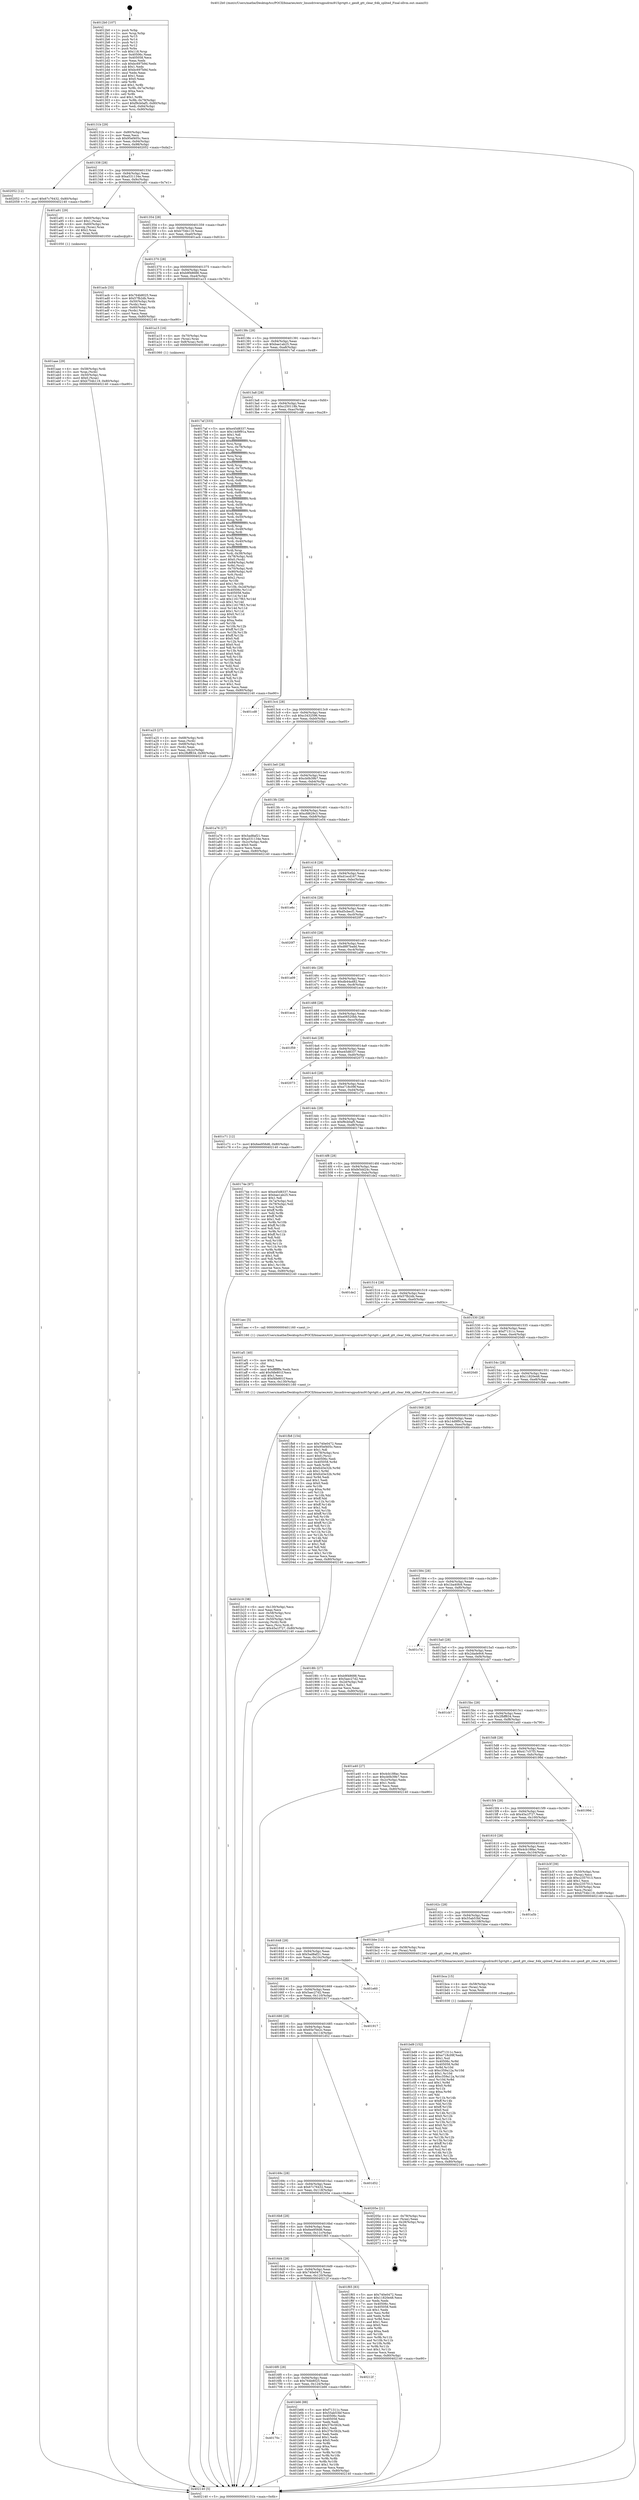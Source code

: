 digraph "0x4012b0" {
  label = "0x4012b0 (/mnt/c/Users/mathe/Desktop/tcc/POCII/binaries/extr_linuxdriversgpudrmi915gvtgtt.c_gen8_gtt_clear_64k_splited_Final-ollvm.out::main(0))"
  labelloc = "t"
  node[shape=record]

  Entry [label="",width=0.3,height=0.3,shape=circle,fillcolor=black,style=filled]
  "0x40131b" [label="{
     0x40131b [29]\l
     | [instrs]\l
     &nbsp;&nbsp;0x40131b \<+3\>: mov -0x80(%rbp),%eax\l
     &nbsp;&nbsp;0x40131e \<+2\>: mov %eax,%ecx\l
     &nbsp;&nbsp;0x401320 \<+6\>: sub $0x95ef405c,%ecx\l
     &nbsp;&nbsp;0x401326 \<+6\>: mov %eax,-0x94(%rbp)\l
     &nbsp;&nbsp;0x40132c \<+6\>: mov %ecx,-0x98(%rbp)\l
     &nbsp;&nbsp;0x401332 \<+6\>: je 0000000000402052 \<main+0xda2\>\l
  }"]
  "0x402052" [label="{
     0x402052 [12]\l
     | [instrs]\l
     &nbsp;&nbsp;0x402052 \<+7\>: movl $0x67c76432,-0x80(%rbp)\l
     &nbsp;&nbsp;0x402059 \<+5\>: jmp 0000000000402140 \<main+0xe90\>\l
  }"]
  "0x401338" [label="{
     0x401338 [28]\l
     | [instrs]\l
     &nbsp;&nbsp;0x401338 \<+5\>: jmp 000000000040133d \<main+0x8d\>\l
     &nbsp;&nbsp;0x40133d \<+6\>: mov -0x94(%rbp),%eax\l
     &nbsp;&nbsp;0x401343 \<+5\>: sub $0xa531134e,%eax\l
     &nbsp;&nbsp;0x401348 \<+6\>: mov %eax,-0x9c(%rbp)\l
     &nbsp;&nbsp;0x40134e \<+6\>: je 0000000000401a91 \<main+0x7e1\>\l
  }"]
  Exit [label="",width=0.3,height=0.3,shape=circle,fillcolor=black,style=filled,peripheries=2]
  "0x401a91" [label="{
     0x401a91 [29]\l
     | [instrs]\l
     &nbsp;&nbsp;0x401a91 \<+4\>: mov -0x60(%rbp),%rax\l
     &nbsp;&nbsp;0x401a95 \<+6\>: movl $0x1,(%rax)\l
     &nbsp;&nbsp;0x401a9b \<+4\>: mov -0x60(%rbp),%rax\l
     &nbsp;&nbsp;0x401a9f \<+3\>: movslq (%rax),%rax\l
     &nbsp;&nbsp;0x401aa2 \<+4\>: shl $0x2,%rax\l
     &nbsp;&nbsp;0x401aa6 \<+3\>: mov %rax,%rdi\l
     &nbsp;&nbsp;0x401aa9 \<+5\>: call 0000000000401050 \<malloc@plt\>\l
     | [calls]\l
     &nbsp;&nbsp;0x401050 \{1\} (unknown)\l
  }"]
  "0x401354" [label="{
     0x401354 [28]\l
     | [instrs]\l
     &nbsp;&nbsp;0x401354 \<+5\>: jmp 0000000000401359 \<main+0xa9\>\l
     &nbsp;&nbsp;0x401359 \<+6\>: mov -0x94(%rbp),%eax\l
     &nbsp;&nbsp;0x40135f \<+5\>: sub $0xb754b119,%eax\l
     &nbsp;&nbsp;0x401364 \<+6\>: mov %eax,-0xa0(%rbp)\l
     &nbsp;&nbsp;0x40136a \<+6\>: je 0000000000401acb \<main+0x81b\>\l
  }"]
  "0x401bd9" [label="{
     0x401bd9 [152]\l
     | [instrs]\l
     &nbsp;&nbsp;0x401bd9 \<+5\>: mov $0xf71311c,%ecx\l
     &nbsp;&nbsp;0x401bde \<+5\>: mov $0xe718c09f,%edx\l
     &nbsp;&nbsp;0x401be3 \<+3\>: mov $0x1,%sil\l
     &nbsp;&nbsp;0x401be6 \<+8\>: mov 0x40506c,%r8d\l
     &nbsp;&nbsp;0x401bee \<+8\>: mov 0x405058,%r9d\l
     &nbsp;&nbsp;0x401bf6 \<+3\>: mov %r8d,%r10d\l
     &nbsp;&nbsp;0x401bf9 \<+7\>: sub $0xc359a12a,%r10d\l
     &nbsp;&nbsp;0x401c00 \<+4\>: sub $0x1,%r10d\l
     &nbsp;&nbsp;0x401c04 \<+7\>: add $0xc359a12a,%r10d\l
     &nbsp;&nbsp;0x401c0b \<+4\>: imul %r10d,%r8d\l
     &nbsp;&nbsp;0x401c0f \<+4\>: and $0x1,%r8d\l
     &nbsp;&nbsp;0x401c13 \<+4\>: cmp $0x0,%r8d\l
     &nbsp;&nbsp;0x401c17 \<+4\>: sete %r11b\l
     &nbsp;&nbsp;0x401c1b \<+4\>: cmp $0xa,%r9d\l
     &nbsp;&nbsp;0x401c1f \<+3\>: setl %bl\l
     &nbsp;&nbsp;0x401c22 \<+3\>: mov %r11b,%r14b\l
     &nbsp;&nbsp;0x401c25 \<+4\>: xor $0xff,%r14b\l
     &nbsp;&nbsp;0x401c29 \<+3\>: mov %bl,%r15b\l
     &nbsp;&nbsp;0x401c2c \<+4\>: xor $0xff,%r15b\l
     &nbsp;&nbsp;0x401c30 \<+4\>: xor $0x0,%sil\l
     &nbsp;&nbsp;0x401c34 \<+3\>: mov %r14b,%r12b\l
     &nbsp;&nbsp;0x401c37 \<+4\>: and $0x0,%r12b\l
     &nbsp;&nbsp;0x401c3b \<+3\>: and %sil,%r11b\l
     &nbsp;&nbsp;0x401c3e \<+3\>: mov %r15b,%r13b\l
     &nbsp;&nbsp;0x401c41 \<+4\>: and $0x0,%r13b\l
     &nbsp;&nbsp;0x401c45 \<+3\>: and %sil,%bl\l
     &nbsp;&nbsp;0x401c48 \<+3\>: or %r11b,%r12b\l
     &nbsp;&nbsp;0x401c4b \<+3\>: or %bl,%r13b\l
     &nbsp;&nbsp;0x401c4e \<+3\>: xor %r13b,%r12b\l
     &nbsp;&nbsp;0x401c51 \<+3\>: or %r15b,%r14b\l
     &nbsp;&nbsp;0x401c54 \<+4\>: xor $0xff,%r14b\l
     &nbsp;&nbsp;0x401c58 \<+4\>: or $0x0,%sil\l
     &nbsp;&nbsp;0x401c5c \<+3\>: and %sil,%r14b\l
     &nbsp;&nbsp;0x401c5f \<+3\>: or %r14b,%r12b\l
     &nbsp;&nbsp;0x401c62 \<+4\>: test $0x1,%r12b\l
     &nbsp;&nbsp;0x401c66 \<+3\>: cmovne %edx,%ecx\l
     &nbsp;&nbsp;0x401c69 \<+3\>: mov %ecx,-0x80(%rbp)\l
     &nbsp;&nbsp;0x401c6c \<+5\>: jmp 0000000000402140 \<main+0xe90\>\l
  }"]
  "0x401acb" [label="{
     0x401acb [33]\l
     | [instrs]\l
     &nbsp;&nbsp;0x401acb \<+5\>: mov $0x764b8025,%eax\l
     &nbsp;&nbsp;0x401ad0 \<+5\>: mov $0x57fb2db,%ecx\l
     &nbsp;&nbsp;0x401ad5 \<+4\>: mov -0x50(%rbp),%rdx\l
     &nbsp;&nbsp;0x401ad9 \<+2\>: mov (%rdx),%esi\l
     &nbsp;&nbsp;0x401adb \<+4\>: mov -0x60(%rbp),%rdx\l
     &nbsp;&nbsp;0x401adf \<+2\>: cmp (%rdx),%esi\l
     &nbsp;&nbsp;0x401ae1 \<+3\>: cmovl %ecx,%eax\l
     &nbsp;&nbsp;0x401ae4 \<+3\>: mov %eax,-0x80(%rbp)\l
     &nbsp;&nbsp;0x401ae7 \<+5\>: jmp 0000000000402140 \<main+0xe90\>\l
  }"]
  "0x401370" [label="{
     0x401370 [28]\l
     | [instrs]\l
     &nbsp;&nbsp;0x401370 \<+5\>: jmp 0000000000401375 \<main+0xc5\>\l
     &nbsp;&nbsp;0x401375 \<+6\>: mov -0x94(%rbp),%eax\l
     &nbsp;&nbsp;0x40137b \<+5\>: sub $0xb9f48688,%eax\l
     &nbsp;&nbsp;0x401380 \<+6\>: mov %eax,-0xa4(%rbp)\l
     &nbsp;&nbsp;0x401386 \<+6\>: je 0000000000401a15 \<main+0x765\>\l
  }"]
  "0x401bca" [label="{
     0x401bca [15]\l
     | [instrs]\l
     &nbsp;&nbsp;0x401bca \<+4\>: mov -0x58(%rbp),%rax\l
     &nbsp;&nbsp;0x401bce \<+3\>: mov (%rax),%rax\l
     &nbsp;&nbsp;0x401bd1 \<+3\>: mov %rax,%rdi\l
     &nbsp;&nbsp;0x401bd4 \<+5\>: call 0000000000401030 \<free@plt\>\l
     | [calls]\l
     &nbsp;&nbsp;0x401030 \{1\} (unknown)\l
  }"]
  "0x401a15" [label="{
     0x401a15 [16]\l
     | [instrs]\l
     &nbsp;&nbsp;0x401a15 \<+4\>: mov -0x70(%rbp),%rax\l
     &nbsp;&nbsp;0x401a19 \<+3\>: mov (%rax),%rax\l
     &nbsp;&nbsp;0x401a1c \<+4\>: mov 0x8(%rax),%rdi\l
     &nbsp;&nbsp;0x401a20 \<+5\>: call 0000000000401060 \<atoi@plt\>\l
     | [calls]\l
     &nbsp;&nbsp;0x401060 \{1\} (unknown)\l
  }"]
  "0x40138c" [label="{
     0x40138c [28]\l
     | [instrs]\l
     &nbsp;&nbsp;0x40138c \<+5\>: jmp 0000000000401391 \<main+0xe1\>\l
     &nbsp;&nbsp;0x401391 \<+6\>: mov -0x94(%rbp),%eax\l
     &nbsp;&nbsp;0x401397 \<+5\>: sub $0xbae1ab25,%eax\l
     &nbsp;&nbsp;0x40139c \<+6\>: mov %eax,-0xa8(%rbp)\l
     &nbsp;&nbsp;0x4013a2 \<+6\>: je 00000000004017af \<main+0x4ff\>\l
  }"]
  "0x40170c" [label="{
     0x40170c\l
  }", style=dashed]
  "0x4017af" [label="{
     0x4017af [333]\l
     | [instrs]\l
     &nbsp;&nbsp;0x4017af \<+5\>: mov $0xe45d8337,%eax\l
     &nbsp;&nbsp;0x4017b4 \<+5\>: mov $0x14d9f91a,%ecx\l
     &nbsp;&nbsp;0x4017b9 \<+2\>: mov $0x1,%dl\l
     &nbsp;&nbsp;0x4017bb \<+3\>: mov %rsp,%rsi\l
     &nbsp;&nbsp;0x4017be \<+4\>: add $0xfffffffffffffff0,%rsi\l
     &nbsp;&nbsp;0x4017c2 \<+3\>: mov %rsi,%rsp\l
     &nbsp;&nbsp;0x4017c5 \<+4\>: mov %rsi,-0x78(%rbp)\l
     &nbsp;&nbsp;0x4017c9 \<+3\>: mov %rsp,%rsi\l
     &nbsp;&nbsp;0x4017cc \<+4\>: add $0xfffffffffffffff0,%rsi\l
     &nbsp;&nbsp;0x4017d0 \<+3\>: mov %rsi,%rsp\l
     &nbsp;&nbsp;0x4017d3 \<+3\>: mov %rsp,%rdi\l
     &nbsp;&nbsp;0x4017d6 \<+4\>: add $0xfffffffffffffff0,%rdi\l
     &nbsp;&nbsp;0x4017da \<+3\>: mov %rdi,%rsp\l
     &nbsp;&nbsp;0x4017dd \<+4\>: mov %rdi,-0x70(%rbp)\l
     &nbsp;&nbsp;0x4017e1 \<+3\>: mov %rsp,%rdi\l
     &nbsp;&nbsp;0x4017e4 \<+4\>: add $0xfffffffffffffff0,%rdi\l
     &nbsp;&nbsp;0x4017e8 \<+3\>: mov %rdi,%rsp\l
     &nbsp;&nbsp;0x4017eb \<+4\>: mov %rdi,-0x68(%rbp)\l
     &nbsp;&nbsp;0x4017ef \<+3\>: mov %rsp,%rdi\l
     &nbsp;&nbsp;0x4017f2 \<+4\>: add $0xfffffffffffffff0,%rdi\l
     &nbsp;&nbsp;0x4017f6 \<+3\>: mov %rdi,%rsp\l
     &nbsp;&nbsp;0x4017f9 \<+4\>: mov %rdi,-0x60(%rbp)\l
     &nbsp;&nbsp;0x4017fd \<+3\>: mov %rsp,%rdi\l
     &nbsp;&nbsp;0x401800 \<+4\>: add $0xfffffffffffffff0,%rdi\l
     &nbsp;&nbsp;0x401804 \<+3\>: mov %rdi,%rsp\l
     &nbsp;&nbsp;0x401807 \<+4\>: mov %rdi,-0x58(%rbp)\l
     &nbsp;&nbsp;0x40180b \<+3\>: mov %rsp,%rdi\l
     &nbsp;&nbsp;0x40180e \<+4\>: add $0xfffffffffffffff0,%rdi\l
     &nbsp;&nbsp;0x401812 \<+3\>: mov %rdi,%rsp\l
     &nbsp;&nbsp;0x401815 \<+4\>: mov %rdi,-0x50(%rbp)\l
     &nbsp;&nbsp;0x401819 \<+3\>: mov %rsp,%rdi\l
     &nbsp;&nbsp;0x40181c \<+4\>: add $0xfffffffffffffff0,%rdi\l
     &nbsp;&nbsp;0x401820 \<+3\>: mov %rdi,%rsp\l
     &nbsp;&nbsp;0x401823 \<+4\>: mov %rdi,-0x48(%rbp)\l
     &nbsp;&nbsp;0x401827 \<+3\>: mov %rsp,%rdi\l
     &nbsp;&nbsp;0x40182a \<+4\>: add $0xfffffffffffffff0,%rdi\l
     &nbsp;&nbsp;0x40182e \<+3\>: mov %rdi,%rsp\l
     &nbsp;&nbsp;0x401831 \<+4\>: mov %rdi,-0x40(%rbp)\l
     &nbsp;&nbsp;0x401835 \<+3\>: mov %rsp,%rdi\l
     &nbsp;&nbsp;0x401838 \<+4\>: add $0xfffffffffffffff0,%rdi\l
     &nbsp;&nbsp;0x40183c \<+3\>: mov %rdi,%rsp\l
     &nbsp;&nbsp;0x40183f \<+4\>: mov %rdi,-0x38(%rbp)\l
     &nbsp;&nbsp;0x401843 \<+4\>: mov -0x78(%rbp),%rdi\l
     &nbsp;&nbsp;0x401847 \<+6\>: movl $0x0,(%rdi)\l
     &nbsp;&nbsp;0x40184d \<+7\>: mov -0x84(%rbp),%r8d\l
     &nbsp;&nbsp;0x401854 \<+3\>: mov %r8d,(%rsi)\l
     &nbsp;&nbsp;0x401857 \<+4\>: mov -0x70(%rbp),%rdi\l
     &nbsp;&nbsp;0x40185b \<+7\>: mov -0x90(%rbp),%r9\l
     &nbsp;&nbsp;0x401862 \<+3\>: mov %r9,(%rdi)\l
     &nbsp;&nbsp;0x401865 \<+3\>: cmpl $0x2,(%rsi)\l
     &nbsp;&nbsp;0x401868 \<+4\>: setne %r10b\l
     &nbsp;&nbsp;0x40186c \<+4\>: and $0x1,%r10b\l
     &nbsp;&nbsp;0x401870 \<+4\>: mov %r10b,-0x2d(%rbp)\l
     &nbsp;&nbsp;0x401874 \<+8\>: mov 0x40506c,%r11d\l
     &nbsp;&nbsp;0x40187c \<+7\>: mov 0x405058,%ebx\l
     &nbsp;&nbsp;0x401883 \<+3\>: mov %r11d,%r14d\l
     &nbsp;&nbsp;0x401886 \<+7\>: add $0x11617f63,%r14d\l
     &nbsp;&nbsp;0x40188d \<+4\>: sub $0x1,%r14d\l
     &nbsp;&nbsp;0x401891 \<+7\>: sub $0x11617f63,%r14d\l
     &nbsp;&nbsp;0x401898 \<+4\>: imul %r14d,%r11d\l
     &nbsp;&nbsp;0x40189c \<+4\>: and $0x1,%r11d\l
     &nbsp;&nbsp;0x4018a0 \<+4\>: cmp $0x0,%r11d\l
     &nbsp;&nbsp;0x4018a4 \<+4\>: sete %r10b\l
     &nbsp;&nbsp;0x4018a8 \<+3\>: cmp $0xa,%ebx\l
     &nbsp;&nbsp;0x4018ab \<+4\>: setl %r15b\l
     &nbsp;&nbsp;0x4018af \<+3\>: mov %r10b,%r12b\l
     &nbsp;&nbsp;0x4018b2 \<+4\>: xor $0xff,%r12b\l
     &nbsp;&nbsp;0x4018b6 \<+3\>: mov %r15b,%r13b\l
     &nbsp;&nbsp;0x4018b9 \<+4\>: xor $0xff,%r13b\l
     &nbsp;&nbsp;0x4018bd \<+3\>: xor $0x0,%dl\l
     &nbsp;&nbsp;0x4018c0 \<+3\>: mov %r12b,%sil\l
     &nbsp;&nbsp;0x4018c3 \<+4\>: and $0x0,%sil\l
     &nbsp;&nbsp;0x4018c7 \<+3\>: and %dl,%r10b\l
     &nbsp;&nbsp;0x4018ca \<+3\>: mov %r13b,%dil\l
     &nbsp;&nbsp;0x4018cd \<+4\>: and $0x0,%dil\l
     &nbsp;&nbsp;0x4018d1 \<+3\>: and %dl,%r15b\l
     &nbsp;&nbsp;0x4018d4 \<+3\>: or %r10b,%sil\l
     &nbsp;&nbsp;0x4018d7 \<+3\>: or %r15b,%dil\l
     &nbsp;&nbsp;0x4018da \<+3\>: xor %dil,%sil\l
     &nbsp;&nbsp;0x4018dd \<+3\>: or %r13b,%r12b\l
     &nbsp;&nbsp;0x4018e0 \<+4\>: xor $0xff,%r12b\l
     &nbsp;&nbsp;0x4018e4 \<+3\>: or $0x0,%dl\l
     &nbsp;&nbsp;0x4018e7 \<+3\>: and %dl,%r12b\l
     &nbsp;&nbsp;0x4018ea \<+3\>: or %r12b,%sil\l
     &nbsp;&nbsp;0x4018ed \<+4\>: test $0x1,%sil\l
     &nbsp;&nbsp;0x4018f1 \<+3\>: cmovne %ecx,%eax\l
     &nbsp;&nbsp;0x4018f4 \<+3\>: mov %eax,-0x80(%rbp)\l
     &nbsp;&nbsp;0x4018f7 \<+5\>: jmp 0000000000402140 \<main+0xe90\>\l
  }"]
  "0x4013a8" [label="{
     0x4013a8 [28]\l
     | [instrs]\l
     &nbsp;&nbsp;0x4013a8 \<+5\>: jmp 00000000004013ad \<main+0xfd\>\l
     &nbsp;&nbsp;0x4013ad \<+6\>: mov -0x94(%rbp),%eax\l
     &nbsp;&nbsp;0x4013b3 \<+5\>: sub $0xc250118b,%eax\l
     &nbsp;&nbsp;0x4013b8 \<+6\>: mov %eax,-0xac(%rbp)\l
     &nbsp;&nbsp;0x4013be \<+6\>: je 0000000000401cd8 \<main+0xa28\>\l
  }"]
  "0x401b66" [label="{
     0x401b66 [88]\l
     | [instrs]\l
     &nbsp;&nbsp;0x401b66 \<+5\>: mov $0xf71311c,%eax\l
     &nbsp;&nbsp;0x401b6b \<+5\>: mov $0x55ab53bf,%ecx\l
     &nbsp;&nbsp;0x401b70 \<+7\>: mov 0x40506c,%edx\l
     &nbsp;&nbsp;0x401b77 \<+7\>: mov 0x405058,%esi\l
     &nbsp;&nbsp;0x401b7e \<+2\>: mov %edx,%edi\l
     &nbsp;&nbsp;0x401b80 \<+6\>: add $0x376c562b,%edi\l
     &nbsp;&nbsp;0x401b86 \<+3\>: sub $0x1,%edi\l
     &nbsp;&nbsp;0x401b89 \<+6\>: sub $0x376c562b,%edi\l
     &nbsp;&nbsp;0x401b8f \<+3\>: imul %edi,%edx\l
     &nbsp;&nbsp;0x401b92 \<+3\>: and $0x1,%edx\l
     &nbsp;&nbsp;0x401b95 \<+3\>: cmp $0x0,%edx\l
     &nbsp;&nbsp;0x401b98 \<+4\>: sete %r8b\l
     &nbsp;&nbsp;0x401b9c \<+3\>: cmp $0xa,%esi\l
     &nbsp;&nbsp;0x401b9f \<+4\>: setl %r9b\l
     &nbsp;&nbsp;0x401ba3 \<+3\>: mov %r8b,%r10b\l
     &nbsp;&nbsp;0x401ba6 \<+3\>: and %r9b,%r10b\l
     &nbsp;&nbsp;0x401ba9 \<+3\>: xor %r9b,%r8b\l
     &nbsp;&nbsp;0x401bac \<+3\>: or %r8b,%r10b\l
     &nbsp;&nbsp;0x401baf \<+4\>: test $0x1,%r10b\l
     &nbsp;&nbsp;0x401bb3 \<+3\>: cmovne %ecx,%eax\l
     &nbsp;&nbsp;0x401bb6 \<+3\>: mov %eax,-0x80(%rbp)\l
     &nbsp;&nbsp;0x401bb9 \<+5\>: jmp 0000000000402140 \<main+0xe90\>\l
  }"]
  "0x401cd8" [label="{
     0x401cd8\l
  }", style=dashed]
  "0x4013c4" [label="{
     0x4013c4 [28]\l
     | [instrs]\l
     &nbsp;&nbsp;0x4013c4 \<+5\>: jmp 00000000004013c9 \<main+0x119\>\l
     &nbsp;&nbsp;0x4013c9 \<+6\>: mov -0x94(%rbp),%eax\l
     &nbsp;&nbsp;0x4013cf \<+5\>: sub $0xc3432596,%eax\l
     &nbsp;&nbsp;0x4013d4 \<+6\>: mov %eax,-0xb0(%rbp)\l
     &nbsp;&nbsp;0x4013da \<+6\>: je 00000000004020b5 \<main+0xe05\>\l
  }"]
  "0x4016f0" [label="{
     0x4016f0 [28]\l
     | [instrs]\l
     &nbsp;&nbsp;0x4016f0 \<+5\>: jmp 00000000004016f5 \<main+0x445\>\l
     &nbsp;&nbsp;0x4016f5 \<+6\>: mov -0x94(%rbp),%eax\l
     &nbsp;&nbsp;0x4016fb \<+5\>: sub $0x764b8025,%eax\l
     &nbsp;&nbsp;0x401700 \<+6\>: mov %eax,-0x124(%rbp)\l
     &nbsp;&nbsp;0x401706 \<+6\>: je 0000000000401b66 \<main+0x8b6\>\l
  }"]
  "0x4020b5" [label="{
     0x4020b5\l
  }", style=dashed]
  "0x4013e0" [label="{
     0x4013e0 [28]\l
     | [instrs]\l
     &nbsp;&nbsp;0x4013e0 \<+5\>: jmp 00000000004013e5 \<main+0x135\>\l
     &nbsp;&nbsp;0x4013e5 \<+6\>: mov -0x94(%rbp),%eax\l
     &nbsp;&nbsp;0x4013eb \<+5\>: sub $0xcb0b39b7,%eax\l
     &nbsp;&nbsp;0x4013f0 \<+6\>: mov %eax,-0xb4(%rbp)\l
     &nbsp;&nbsp;0x4013f6 \<+6\>: je 0000000000401a76 \<main+0x7c6\>\l
  }"]
  "0x40212f" [label="{
     0x40212f\l
  }", style=dashed]
  "0x401a76" [label="{
     0x401a76 [27]\l
     | [instrs]\l
     &nbsp;&nbsp;0x401a76 \<+5\>: mov $0x5ad8af21,%eax\l
     &nbsp;&nbsp;0x401a7b \<+5\>: mov $0xa531134e,%ecx\l
     &nbsp;&nbsp;0x401a80 \<+3\>: mov -0x2c(%rbp),%edx\l
     &nbsp;&nbsp;0x401a83 \<+3\>: cmp $0x0,%edx\l
     &nbsp;&nbsp;0x401a86 \<+3\>: cmove %ecx,%eax\l
     &nbsp;&nbsp;0x401a89 \<+3\>: mov %eax,-0x80(%rbp)\l
     &nbsp;&nbsp;0x401a8c \<+5\>: jmp 0000000000402140 \<main+0xe90\>\l
  }"]
  "0x4013fc" [label="{
     0x4013fc [28]\l
     | [instrs]\l
     &nbsp;&nbsp;0x4013fc \<+5\>: jmp 0000000000401401 \<main+0x151\>\l
     &nbsp;&nbsp;0x401401 \<+6\>: mov -0x94(%rbp),%eax\l
     &nbsp;&nbsp;0x401407 \<+5\>: sub $0xcfd629c3,%eax\l
     &nbsp;&nbsp;0x40140c \<+6\>: mov %eax,-0xb8(%rbp)\l
     &nbsp;&nbsp;0x401412 \<+6\>: je 0000000000401e54 \<main+0xba4\>\l
  }"]
  "0x4016d4" [label="{
     0x4016d4 [28]\l
     | [instrs]\l
     &nbsp;&nbsp;0x4016d4 \<+5\>: jmp 00000000004016d9 \<main+0x429\>\l
     &nbsp;&nbsp;0x4016d9 \<+6\>: mov -0x94(%rbp),%eax\l
     &nbsp;&nbsp;0x4016df \<+5\>: sub $0x740e0472,%eax\l
     &nbsp;&nbsp;0x4016e4 \<+6\>: mov %eax,-0x120(%rbp)\l
     &nbsp;&nbsp;0x4016ea \<+6\>: je 000000000040212f \<main+0xe7f\>\l
  }"]
  "0x401e54" [label="{
     0x401e54\l
  }", style=dashed]
  "0x401418" [label="{
     0x401418 [28]\l
     | [instrs]\l
     &nbsp;&nbsp;0x401418 \<+5\>: jmp 000000000040141d \<main+0x16d\>\l
     &nbsp;&nbsp;0x40141d \<+6\>: mov -0x94(%rbp),%eax\l
     &nbsp;&nbsp;0x401423 \<+5\>: sub $0xd1ecd167,%eax\l
     &nbsp;&nbsp;0x401428 \<+6\>: mov %eax,-0xbc(%rbp)\l
     &nbsp;&nbsp;0x40142e \<+6\>: je 0000000000401e6c \<main+0xbbc\>\l
  }"]
  "0x401f65" [label="{
     0x401f65 [83]\l
     | [instrs]\l
     &nbsp;&nbsp;0x401f65 \<+5\>: mov $0x740e0472,%eax\l
     &nbsp;&nbsp;0x401f6a \<+5\>: mov $0x11820e48,%ecx\l
     &nbsp;&nbsp;0x401f6f \<+2\>: xor %edx,%edx\l
     &nbsp;&nbsp;0x401f71 \<+7\>: mov 0x40506c,%esi\l
     &nbsp;&nbsp;0x401f78 \<+7\>: mov 0x405058,%edi\l
     &nbsp;&nbsp;0x401f7f \<+3\>: sub $0x1,%edx\l
     &nbsp;&nbsp;0x401f82 \<+3\>: mov %esi,%r8d\l
     &nbsp;&nbsp;0x401f85 \<+3\>: add %edx,%r8d\l
     &nbsp;&nbsp;0x401f88 \<+4\>: imul %r8d,%esi\l
     &nbsp;&nbsp;0x401f8c \<+3\>: and $0x1,%esi\l
     &nbsp;&nbsp;0x401f8f \<+3\>: cmp $0x0,%esi\l
     &nbsp;&nbsp;0x401f92 \<+4\>: sete %r9b\l
     &nbsp;&nbsp;0x401f96 \<+3\>: cmp $0xa,%edi\l
     &nbsp;&nbsp;0x401f99 \<+4\>: setl %r10b\l
     &nbsp;&nbsp;0x401f9d \<+3\>: mov %r9b,%r11b\l
     &nbsp;&nbsp;0x401fa0 \<+3\>: and %r10b,%r11b\l
     &nbsp;&nbsp;0x401fa3 \<+3\>: xor %r10b,%r9b\l
     &nbsp;&nbsp;0x401fa6 \<+3\>: or %r9b,%r11b\l
     &nbsp;&nbsp;0x401fa9 \<+4\>: test $0x1,%r11b\l
     &nbsp;&nbsp;0x401fad \<+3\>: cmovne %ecx,%eax\l
     &nbsp;&nbsp;0x401fb0 \<+3\>: mov %eax,-0x80(%rbp)\l
     &nbsp;&nbsp;0x401fb3 \<+5\>: jmp 0000000000402140 \<main+0xe90\>\l
  }"]
  "0x401e6c" [label="{
     0x401e6c\l
  }", style=dashed]
  "0x401434" [label="{
     0x401434 [28]\l
     | [instrs]\l
     &nbsp;&nbsp;0x401434 \<+5\>: jmp 0000000000401439 \<main+0x189\>\l
     &nbsp;&nbsp;0x401439 \<+6\>: mov -0x94(%rbp),%eax\l
     &nbsp;&nbsp;0x40143f \<+5\>: sub $0xd5cbecf1,%eax\l
     &nbsp;&nbsp;0x401444 \<+6\>: mov %eax,-0xc0(%rbp)\l
     &nbsp;&nbsp;0x40144a \<+6\>: je 00000000004020f7 \<main+0xe47\>\l
  }"]
  "0x4016b8" [label="{
     0x4016b8 [28]\l
     | [instrs]\l
     &nbsp;&nbsp;0x4016b8 \<+5\>: jmp 00000000004016bd \<main+0x40d\>\l
     &nbsp;&nbsp;0x4016bd \<+6\>: mov -0x94(%rbp),%eax\l
     &nbsp;&nbsp;0x4016c3 \<+5\>: sub $0x6ee956d6,%eax\l
     &nbsp;&nbsp;0x4016c8 \<+6\>: mov %eax,-0x11c(%rbp)\l
     &nbsp;&nbsp;0x4016ce \<+6\>: je 0000000000401f65 \<main+0xcb5\>\l
  }"]
  "0x4020f7" [label="{
     0x4020f7\l
  }", style=dashed]
  "0x401450" [label="{
     0x401450 [28]\l
     | [instrs]\l
     &nbsp;&nbsp;0x401450 \<+5\>: jmp 0000000000401455 \<main+0x1a5\>\l
     &nbsp;&nbsp;0x401455 \<+6\>: mov -0x94(%rbp),%eax\l
     &nbsp;&nbsp;0x40145b \<+5\>: sub $0xd887badd,%eax\l
     &nbsp;&nbsp;0x401460 \<+6\>: mov %eax,-0xc4(%rbp)\l
     &nbsp;&nbsp;0x401466 \<+6\>: je 0000000000401a09 \<main+0x759\>\l
  }"]
  "0x40205e" [label="{
     0x40205e [21]\l
     | [instrs]\l
     &nbsp;&nbsp;0x40205e \<+4\>: mov -0x78(%rbp),%rax\l
     &nbsp;&nbsp;0x402062 \<+2\>: mov (%rax),%eax\l
     &nbsp;&nbsp;0x402064 \<+4\>: lea -0x28(%rbp),%rsp\l
     &nbsp;&nbsp;0x402068 \<+1\>: pop %rbx\l
     &nbsp;&nbsp;0x402069 \<+2\>: pop %r12\l
     &nbsp;&nbsp;0x40206b \<+2\>: pop %r13\l
     &nbsp;&nbsp;0x40206d \<+2\>: pop %r14\l
     &nbsp;&nbsp;0x40206f \<+2\>: pop %r15\l
     &nbsp;&nbsp;0x402071 \<+1\>: pop %rbp\l
     &nbsp;&nbsp;0x402072 \<+1\>: ret\l
  }"]
  "0x401a09" [label="{
     0x401a09\l
  }", style=dashed]
  "0x40146c" [label="{
     0x40146c [28]\l
     | [instrs]\l
     &nbsp;&nbsp;0x40146c \<+5\>: jmp 0000000000401471 \<main+0x1c1\>\l
     &nbsp;&nbsp;0x401471 \<+6\>: mov -0x94(%rbp),%eax\l
     &nbsp;&nbsp;0x401477 \<+5\>: sub $0xdb44a482,%eax\l
     &nbsp;&nbsp;0x40147c \<+6\>: mov %eax,-0xc8(%rbp)\l
     &nbsp;&nbsp;0x401482 \<+6\>: je 0000000000401ec4 \<main+0xc14\>\l
  }"]
  "0x40169c" [label="{
     0x40169c [28]\l
     | [instrs]\l
     &nbsp;&nbsp;0x40169c \<+5\>: jmp 00000000004016a1 \<main+0x3f1\>\l
     &nbsp;&nbsp;0x4016a1 \<+6\>: mov -0x94(%rbp),%eax\l
     &nbsp;&nbsp;0x4016a7 \<+5\>: sub $0x67c76432,%eax\l
     &nbsp;&nbsp;0x4016ac \<+6\>: mov %eax,-0x118(%rbp)\l
     &nbsp;&nbsp;0x4016b2 \<+6\>: je 000000000040205e \<main+0xdae\>\l
  }"]
  "0x401ec4" [label="{
     0x401ec4\l
  }", style=dashed]
  "0x401488" [label="{
     0x401488 [28]\l
     | [instrs]\l
     &nbsp;&nbsp;0x401488 \<+5\>: jmp 000000000040148d \<main+0x1dd\>\l
     &nbsp;&nbsp;0x40148d \<+6\>: mov -0x94(%rbp),%eax\l
     &nbsp;&nbsp;0x401493 \<+5\>: sub $0xe06520bb,%eax\l
     &nbsp;&nbsp;0x401498 \<+6\>: mov %eax,-0xcc(%rbp)\l
     &nbsp;&nbsp;0x40149e \<+6\>: je 0000000000401f59 \<main+0xca9\>\l
  }"]
  "0x401d52" [label="{
     0x401d52\l
  }", style=dashed]
  "0x401f59" [label="{
     0x401f59\l
  }", style=dashed]
  "0x4014a4" [label="{
     0x4014a4 [28]\l
     | [instrs]\l
     &nbsp;&nbsp;0x4014a4 \<+5\>: jmp 00000000004014a9 \<main+0x1f9\>\l
     &nbsp;&nbsp;0x4014a9 \<+6\>: mov -0x94(%rbp),%eax\l
     &nbsp;&nbsp;0x4014af \<+5\>: sub $0xe45d8337,%eax\l
     &nbsp;&nbsp;0x4014b4 \<+6\>: mov %eax,-0xd0(%rbp)\l
     &nbsp;&nbsp;0x4014ba \<+6\>: je 0000000000402073 \<main+0xdc3\>\l
  }"]
  "0x401680" [label="{
     0x401680 [28]\l
     | [instrs]\l
     &nbsp;&nbsp;0x401680 \<+5\>: jmp 0000000000401685 \<main+0x3d5\>\l
     &nbsp;&nbsp;0x401685 \<+6\>: mov -0x94(%rbp),%eax\l
     &nbsp;&nbsp;0x40168b \<+5\>: sub $0x65e7be2c,%eax\l
     &nbsp;&nbsp;0x401690 \<+6\>: mov %eax,-0x114(%rbp)\l
     &nbsp;&nbsp;0x401696 \<+6\>: je 0000000000401d52 \<main+0xaa2\>\l
  }"]
  "0x402073" [label="{
     0x402073\l
  }", style=dashed]
  "0x4014c0" [label="{
     0x4014c0 [28]\l
     | [instrs]\l
     &nbsp;&nbsp;0x4014c0 \<+5\>: jmp 00000000004014c5 \<main+0x215\>\l
     &nbsp;&nbsp;0x4014c5 \<+6\>: mov -0x94(%rbp),%eax\l
     &nbsp;&nbsp;0x4014cb \<+5\>: sub $0xe718c09f,%eax\l
     &nbsp;&nbsp;0x4014d0 \<+6\>: mov %eax,-0xd4(%rbp)\l
     &nbsp;&nbsp;0x4014d6 \<+6\>: je 0000000000401c71 \<main+0x9c1\>\l
  }"]
  "0x401917" [label="{
     0x401917\l
  }", style=dashed]
  "0x401c71" [label="{
     0x401c71 [12]\l
     | [instrs]\l
     &nbsp;&nbsp;0x401c71 \<+7\>: movl $0x6ee956d6,-0x80(%rbp)\l
     &nbsp;&nbsp;0x401c78 \<+5\>: jmp 0000000000402140 \<main+0xe90\>\l
  }"]
  "0x4014dc" [label="{
     0x4014dc [28]\l
     | [instrs]\l
     &nbsp;&nbsp;0x4014dc \<+5\>: jmp 00000000004014e1 \<main+0x231\>\l
     &nbsp;&nbsp;0x4014e1 \<+6\>: mov -0x94(%rbp),%eax\l
     &nbsp;&nbsp;0x4014e7 \<+5\>: sub $0xf9cb0af5,%eax\l
     &nbsp;&nbsp;0x4014ec \<+6\>: mov %eax,-0xd8(%rbp)\l
     &nbsp;&nbsp;0x4014f2 \<+6\>: je 000000000040174e \<main+0x49e\>\l
  }"]
  "0x401664" [label="{
     0x401664 [28]\l
     | [instrs]\l
     &nbsp;&nbsp;0x401664 \<+5\>: jmp 0000000000401669 \<main+0x3b9\>\l
     &nbsp;&nbsp;0x401669 \<+6\>: mov -0x94(%rbp),%eax\l
     &nbsp;&nbsp;0x40166f \<+5\>: sub $0x5aec27d2,%eax\l
     &nbsp;&nbsp;0x401674 \<+6\>: mov %eax,-0x110(%rbp)\l
     &nbsp;&nbsp;0x40167a \<+6\>: je 0000000000401917 \<main+0x667\>\l
  }"]
  "0x40174e" [label="{
     0x40174e [97]\l
     | [instrs]\l
     &nbsp;&nbsp;0x40174e \<+5\>: mov $0xe45d8337,%eax\l
     &nbsp;&nbsp;0x401753 \<+5\>: mov $0xbae1ab25,%ecx\l
     &nbsp;&nbsp;0x401758 \<+2\>: mov $0x1,%dl\l
     &nbsp;&nbsp;0x40175a \<+4\>: mov -0x7a(%rbp),%sil\l
     &nbsp;&nbsp;0x40175e \<+4\>: mov -0x79(%rbp),%dil\l
     &nbsp;&nbsp;0x401762 \<+3\>: mov %sil,%r8b\l
     &nbsp;&nbsp;0x401765 \<+4\>: xor $0xff,%r8b\l
     &nbsp;&nbsp;0x401769 \<+3\>: mov %dil,%r9b\l
     &nbsp;&nbsp;0x40176c \<+4\>: xor $0xff,%r9b\l
     &nbsp;&nbsp;0x401770 \<+3\>: xor $0x1,%dl\l
     &nbsp;&nbsp;0x401773 \<+3\>: mov %r8b,%r10b\l
     &nbsp;&nbsp;0x401776 \<+4\>: and $0xff,%r10b\l
     &nbsp;&nbsp;0x40177a \<+3\>: and %dl,%sil\l
     &nbsp;&nbsp;0x40177d \<+3\>: mov %r9b,%r11b\l
     &nbsp;&nbsp;0x401780 \<+4\>: and $0xff,%r11b\l
     &nbsp;&nbsp;0x401784 \<+3\>: and %dl,%dil\l
     &nbsp;&nbsp;0x401787 \<+3\>: or %sil,%r10b\l
     &nbsp;&nbsp;0x40178a \<+3\>: or %dil,%r11b\l
     &nbsp;&nbsp;0x40178d \<+3\>: xor %r11b,%r10b\l
     &nbsp;&nbsp;0x401790 \<+3\>: or %r9b,%r8b\l
     &nbsp;&nbsp;0x401793 \<+4\>: xor $0xff,%r8b\l
     &nbsp;&nbsp;0x401797 \<+3\>: or $0x1,%dl\l
     &nbsp;&nbsp;0x40179a \<+3\>: and %dl,%r8b\l
     &nbsp;&nbsp;0x40179d \<+3\>: or %r8b,%r10b\l
     &nbsp;&nbsp;0x4017a0 \<+4\>: test $0x1,%r10b\l
     &nbsp;&nbsp;0x4017a4 \<+3\>: cmovne %ecx,%eax\l
     &nbsp;&nbsp;0x4017a7 \<+3\>: mov %eax,-0x80(%rbp)\l
     &nbsp;&nbsp;0x4017aa \<+5\>: jmp 0000000000402140 \<main+0xe90\>\l
  }"]
  "0x4014f8" [label="{
     0x4014f8 [28]\l
     | [instrs]\l
     &nbsp;&nbsp;0x4014f8 \<+5\>: jmp 00000000004014fd \<main+0x24d\>\l
     &nbsp;&nbsp;0x4014fd \<+6\>: mov -0x94(%rbp),%eax\l
     &nbsp;&nbsp;0x401503 \<+5\>: sub $0xfe5dd24c,%eax\l
     &nbsp;&nbsp;0x401508 \<+6\>: mov %eax,-0xdc(%rbp)\l
     &nbsp;&nbsp;0x40150e \<+6\>: je 0000000000401de2 \<main+0xb32\>\l
  }"]
  "0x402140" [label="{
     0x402140 [5]\l
     | [instrs]\l
     &nbsp;&nbsp;0x402140 \<+5\>: jmp 000000000040131b \<main+0x6b\>\l
  }"]
  "0x4012b0" [label="{
     0x4012b0 [107]\l
     | [instrs]\l
     &nbsp;&nbsp;0x4012b0 \<+1\>: push %rbp\l
     &nbsp;&nbsp;0x4012b1 \<+3\>: mov %rsp,%rbp\l
     &nbsp;&nbsp;0x4012b4 \<+2\>: push %r15\l
     &nbsp;&nbsp;0x4012b6 \<+2\>: push %r14\l
     &nbsp;&nbsp;0x4012b8 \<+2\>: push %r13\l
     &nbsp;&nbsp;0x4012ba \<+2\>: push %r12\l
     &nbsp;&nbsp;0x4012bc \<+1\>: push %rbx\l
     &nbsp;&nbsp;0x4012bd \<+7\>: sub $0x118,%rsp\l
     &nbsp;&nbsp;0x4012c4 \<+7\>: mov 0x40506c,%eax\l
     &nbsp;&nbsp;0x4012cb \<+7\>: mov 0x405058,%ecx\l
     &nbsp;&nbsp;0x4012d2 \<+2\>: mov %eax,%edx\l
     &nbsp;&nbsp;0x4012d4 \<+6\>: sub $0xbc697b9d,%edx\l
     &nbsp;&nbsp;0x4012da \<+3\>: sub $0x1,%edx\l
     &nbsp;&nbsp;0x4012dd \<+6\>: add $0xbc697b9d,%edx\l
     &nbsp;&nbsp;0x4012e3 \<+3\>: imul %edx,%eax\l
     &nbsp;&nbsp;0x4012e6 \<+3\>: and $0x1,%eax\l
     &nbsp;&nbsp;0x4012e9 \<+3\>: cmp $0x0,%eax\l
     &nbsp;&nbsp;0x4012ec \<+4\>: sete %r8b\l
     &nbsp;&nbsp;0x4012f0 \<+4\>: and $0x1,%r8b\l
     &nbsp;&nbsp;0x4012f4 \<+4\>: mov %r8b,-0x7a(%rbp)\l
     &nbsp;&nbsp;0x4012f8 \<+3\>: cmp $0xa,%ecx\l
     &nbsp;&nbsp;0x4012fb \<+4\>: setl %r8b\l
     &nbsp;&nbsp;0x4012ff \<+4\>: and $0x1,%r8b\l
     &nbsp;&nbsp;0x401303 \<+4\>: mov %r8b,-0x79(%rbp)\l
     &nbsp;&nbsp;0x401307 \<+7\>: movl $0xf9cb0af5,-0x80(%rbp)\l
     &nbsp;&nbsp;0x40130e \<+6\>: mov %edi,-0x84(%rbp)\l
     &nbsp;&nbsp;0x401314 \<+7\>: mov %rsi,-0x90(%rbp)\l
  }"]
  "0x401e60" [label="{
     0x401e60\l
  }", style=dashed]
  "0x401648" [label="{
     0x401648 [28]\l
     | [instrs]\l
     &nbsp;&nbsp;0x401648 \<+5\>: jmp 000000000040164d \<main+0x39d\>\l
     &nbsp;&nbsp;0x40164d \<+6\>: mov -0x94(%rbp),%eax\l
     &nbsp;&nbsp;0x401653 \<+5\>: sub $0x5ad8af21,%eax\l
     &nbsp;&nbsp;0x401658 \<+6\>: mov %eax,-0x10c(%rbp)\l
     &nbsp;&nbsp;0x40165e \<+6\>: je 0000000000401e60 \<main+0xbb0\>\l
  }"]
  "0x401de2" [label="{
     0x401de2\l
  }", style=dashed]
  "0x401514" [label="{
     0x401514 [28]\l
     | [instrs]\l
     &nbsp;&nbsp;0x401514 \<+5\>: jmp 0000000000401519 \<main+0x269\>\l
     &nbsp;&nbsp;0x401519 \<+6\>: mov -0x94(%rbp),%eax\l
     &nbsp;&nbsp;0x40151f \<+5\>: sub $0x57fb2db,%eax\l
     &nbsp;&nbsp;0x401524 \<+6\>: mov %eax,-0xe0(%rbp)\l
     &nbsp;&nbsp;0x40152a \<+6\>: je 0000000000401aec \<main+0x83c\>\l
  }"]
  "0x401bbe" [label="{
     0x401bbe [12]\l
     | [instrs]\l
     &nbsp;&nbsp;0x401bbe \<+4\>: mov -0x58(%rbp),%rax\l
     &nbsp;&nbsp;0x401bc2 \<+3\>: mov (%rax),%rdi\l
     &nbsp;&nbsp;0x401bc5 \<+5\>: call 0000000000401240 \<gen8_gtt_clear_64k_splited\>\l
     | [calls]\l
     &nbsp;&nbsp;0x401240 \{1\} (/mnt/c/Users/mathe/Desktop/tcc/POCII/binaries/extr_linuxdriversgpudrmi915gvtgtt.c_gen8_gtt_clear_64k_splited_Final-ollvm.out::gen8_gtt_clear_64k_splited)\l
  }"]
  "0x401aec" [label="{
     0x401aec [5]\l
     | [instrs]\l
     &nbsp;&nbsp;0x401aec \<+5\>: call 0000000000401160 \<next_i\>\l
     | [calls]\l
     &nbsp;&nbsp;0x401160 \{1\} (/mnt/c/Users/mathe/Desktop/tcc/POCII/binaries/extr_linuxdriversgpudrmi915gvtgtt.c_gen8_gtt_clear_64k_splited_Final-ollvm.out::next_i)\l
  }"]
  "0x401530" [label="{
     0x401530 [28]\l
     | [instrs]\l
     &nbsp;&nbsp;0x401530 \<+5\>: jmp 0000000000401535 \<main+0x285\>\l
     &nbsp;&nbsp;0x401535 \<+6\>: mov -0x94(%rbp),%eax\l
     &nbsp;&nbsp;0x40153b \<+5\>: sub $0xf71311c,%eax\l
     &nbsp;&nbsp;0x401540 \<+6\>: mov %eax,-0xe4(%rbp)\l
     &nbsp;&nbsp;0x401546 \<+6\>: je 00000000004020d0 \<main+0xe20\>\l
  }"]
  "0x40162c" [label="{
     0x40162c [28]\l
     | [instrs]\l
     &nbsp;&nbsp;0x40162c \<+5\>: jmp 0000000000401631 \<main+0x381\>\l
     &nbsp;&nbsp;0x401631 \<+6\>: mov -0x94(%rbp),%eax\l
     &nbsp;&nbsp;0x401637 \<+5\>: sub $0x55ab53bf,%eax\l
     &nbsp;&nbsp;0x40163c \<+6\>: mov %eax,-0x108(%rbp)\l
     &nbsp;&nbsp;0x401642 \<+6\>: je 0000000000401bbe \<main+0x90e\>\l
  }"]
  "0x4020d0" [label="{
     0x4020d0\l
  }", style=dashed]
  "0x40154c" [label="{
     0x40154c [28]\l
     | [instrs]\l
     &nbsp;&nbsp;0x40154c \<+5\>: jmp 0000000000401551 \<main+0x2a1\>\l
     &nbsp;&nbsp;0x401551 \<+6\>: mov -0x94(%rbp),%eax\l
     &nbsp;&nbsp;0x401557 \<+5\>: sub $0x11820e48,%eax\l
     &nbsp;&nbsp;0x40155c \<+6\>: mov %eax,-0xe8(%rbp)\l
     &nbsp;&nbsp;0x401562 \<+6\>: je 0000000000401fb8 \<main+0xd08\>\l
  }"]
  "0x401a5b" [label="{
     0x401a5b\l
  }", style=dashed]
  "0x401fb8" [label="{
     0x401fb8 [154]\l
     | [instrs]\l
     &nbsp;&nbsp;0x401fb8 \<+5\>: mov $0x740e0472,%eax\l
     &nbsp;&nbsp;0x401fbd \<+5\>: mov $0x95ef405c,%ecx\l
     &nbsp;&nbsp;0x401fc2 \<+2\>: mov $0x1,%dl\l
     &nbsp;&nbsp;0x401fc4 \<+4\>: mov -0x78(%rbp),%rsi\l
     &nbsp;&nbsp;0x401fc8 \<+6\>: movl $0x0,(%rsi)\l
     &nbsp;&nbsp;0x401fce \<+7\>: mov 0x40506c,%edi\l
     &nbsp;&nbsp;0x401fd5 \<+8\>: mov 0x405058,%r8d\l
     &nbsp;&nbsp;0x401fdd \<+3\>: mov %edi,%r9d\l
     &nbsp;&nbsp;0x401fe0 \<+7\>: sub $0xfcd3e32b,%r9d\l
     &nbsp;&nbsp;0x401fe7 \<+4\>: sub $0x1,%r9d\l
     &nbsp;&nbsp;0x401feb \<+7\>: add $0xfcd3e32b,%r9d\l
     &nbsp;&nbsp;0x401ff2 \<+4\>: imul %r9d,%edi\l
     &nbsp;&nbsp;0x401ff6 \<+3\>: and $0x1,%edi\l
     &nbsp;&nbsp;0x401ff9 \<+3\>: cmp $0x0,%edi\l
     &nbsp;&nbsp;0x401ffc \<+4\>: sete %r10b\l
     &nbsp;&nbsp;0x402000 \<+4\>: cmp $0xa,%r8d\l
     &nbsp;&nbsp;0x402004 \<+4\>: setl %r11b\l
     &nbsp;&nbsp;0x402008 \<+3\>: mov %r10b,%bl\l
     &nbsp;&nbsp;0x40200b \<+3\>: xor $0xff,%bl\l
     &nbsp;&nbsp;0x40200e \<+3\>: mov %r11b,%r14b\l
     &nbsp;&nbsp;0x402011 \<+4\>: xor $0xff,%r14b\l
     &nbsp;&nbsp;0x402015 \<+3\>: xor $0x1,%dl\l
     &nbsp;&nbsp;0x402018 \<+3\>: mov %bl,%r15b\l
     &nbsp;&nbsp;0x40201b \<+4\>: and $0xff,%r15b\l
     &nbsp;&nbsp;0x40201f \<+3\>: and %dl,%r10b\l
     &nbsp;&nbsp;0x402022 \<+3\>: mov %r14b,%r12b\l
     &nbsp;&nbsp;0x402025 \<+4\>: and $0xff,%r12b\l
     &nbsp;&nbsp;0x402029 \<+3\>: and %dl,%r11b\l
     &nbsp;&nbsp;0x40202c \<+3\>: or %r10b,%r15b\l
     &nbsp;&nbsp;0x40202f \<+3\>: or %r11b,%r12b\l
     &nbsp;&nbsp;0x402032 \<+3\>: xor %r12b,%r15b\l
     &nbsp;&nbsp;0x402035 \<+3\>: or %r14b,%bl\l
     &nbsp;&nbsp;0x402038 \<+3\>: xor $0xff,%bl\l
     &nbsp;&nbsp;0x40203b \<+3\>: or $0x1,%dl\l
     &nbsp;&nbsp;0x40203e \<+2\>: and %dl,%bl\l
     &nbsp;&nbsp;0x402040 \<+3\>: or %bl,%r15b\l
     &nbsp;&nbsp;0x402043 \<+4\>: test $0x1,%r15b\l
     &nbsp;&nbsp;0x402047 \<+3\>: cmovne %ecx,%eax\l
     &nbsp;&nbsp;0x40204a \<+3\>: mov %eax,-0x80(%rbp)\l
     &nbsp;&nbsp;0x40204d \<+5\>: jmp 0000000000402140 \<main+0xe90\>\l
  }"]
  "0x401568" [label="{
     0x401568 [28]\l
     | [instrs]\l
     &nbsp;&nbsp;0x401568 \<+5\>: jmp 000000000040156d \<main+0x2bd\>\l
     &nbsp;&nbsp;0x40156d \<+6\>: mov -0x94(%rbp),%eax\l
     &nbsp;&nbsp;0x401573 \<+5\>: sub $0x14d9f91a,%eax\l
     &nbsp;&nbsp;0x401578 \<+6\>: mov %eax,-0xec(%rbp)\l
     &nbsp;&nbsp;0x40157e \<+6\>: je 00000000004018fc \<main+0x64c\>\l
  }"]
  "0x401610" [label="{
     0x401610 [28]\l
     | [instrs]\l
     &nbsp;&nbsp;0x401610 \<+5\>: jmp 0000000000401615 \<main+0x365\>\l
     &nbsp;&nbsp;0x401615 \<+6\>: mov -0x94(%rbp),%eax\l
     &nbsp;&nbsp;0x40161b \<+5\>: sub $0x4cb188ac,%eax\l
     &nbsp;&nbsp;0x401620 \<+6\>: mov %eax,-0x104(%rbp)\l
     &nbsp;&nbsp;0x401626 \<+6\>: je 0000000000401a5b \<main+0x7ab\>\l
  }"]
  "0x4018fc" [label="{
     0x4018fc [27]\l
     | [instrs]\l
     &nbsp;&nbsp;0x4018fc \<+5\>: mov $0xb9f48688,%eax\l
     &nbsp;&nbsp;0x401901 \<+5\>: mov $0x5aec27d2,%ecx\l
     &nbsp;&nbsp;0x401906 \<+3\>: mov -0x2d(%rbp),%dl\l
     &nbsp;&nbsp;0x401909 \<+3\>: test $0x1,%dl\l
     &nbsp;&nbsp;0x40190c \<+3\>: cmovne %ecx,%eax\l
     &nbsp;&nbsp;0x40190f \<+3\>: mov %eax,-0x80(%rbp)\l
     &nbsp;&nbsp;0x401912 \<+5\>: jmp 0000000000402140 \<main+0xe90\>\l
  }"]
  "0x401584" [label="{
     0x401584 [28]\l
     | [instrs]\l
     &nbsp;&nbsp;0x401584 \<+5\>: jmp 0000000000401589 \<main+0x2d9\>\l
     &nbsp;&nbsp;0x401589 \<+6\>: mov -0x94(%rbp),%eax\l
     &nbsp;&nbsp;0x40158f \<+5\>: sub $0x1ba40fc6,%eax\l
     &nbsp;&nbsp;0x401594 \<+6\>: mov %eax,-0xf0(%rbp)\l
     &nbsp;&nbsp;0x40159a \<+6\>: je 0000000000401c7d \<main+0x9cd\>\l
  }"]
  "0x401a25" [label="{
     0x401a25 [27]\l
     | [instrs]\l
     &nbsp;&nbsp;0x401a25 \<+4\>: mov -0x68(%rbp),%rdi\l
     &nbsp;&nbsp;0x401a29 \<+2\>: mov %eax,(%rdi)\l
     &nbsp;&nbsp;0x401a2b \<+4\>: mov -0x68(%rbp),%rdi\l
     &nbsp;&nbsp;0x401a2f \<+2\>: mov (%rdi),%eax\l
     &nbsp;&nbsp;0x401a31 \<+3\>: mov %eax,-0x2c(%rbp)\l
     &nbsp;&nbsp;0x401a34 \<+7\>: movl $0x2fbff834,-0x80(%rbp)\l
     &nbsp;&nbsp;0x401a3b \<+5\>: jmp 0000000000402140 \<main+0xe90\>\l
  }"]
  "0x401b3f" [label="{
     0x401b3f [39]\l
     | [instrs]\l
     &nbsp;&nbsp;0x401b3f \<+4\>: mov -0x50(%rbp),%rax\l
     &nbsp;&nbsp;0x401b43 \<+2\>: mov (%rax),%ecx\l
     &nbsp;&nbsp;0x401b45 \<+6\>: sub $0xc2357013,%ecx\l
     &nbsp;&nbsp;0x401b4b \<+3\>: add $0x1,%ecx\l
     &nbsp;&nbsp;0x401b4e \<+6\>: add $0xc2357013,%ecx\l
     &nbsp;&nbsp;0x401b54 \<+4\>: mov -0x50(%rbp),%rax\l
     &nbsp;&nbsp;0x401b58 \<+2\>: mov %ecx,(%rax)\l
     &nbsp;&nbsp;0x401b5a \<+7\>: movl $0xb754b119,-0x80(%rbp)\l
     &nbsp;&nbsp;0x401b61 \<+5\>: jmp 0000000000402140 \<main+0xe90\>\l
  }"]
  "0x401c7d" [label="{
     0x401c7d\l
  }", style=dashed]
  "0x4015a0" [label="{
     0x4015a0 [28]\l
     | [instrs]\l
     &nbsp;&nbsp;0x4015a0 \<+5\>: jmp 00000000004015a5 \<main+0x2f5\>\l
     &nbsp;&nbsp;0x4015a5 \<+6\>: mov -0x94(%rbp),%eax\l
     &nbsp;&nbsp;0x4015ab \<+5\>: sub $0x2dade9c6,%eax\l
     &nbsp;&nbsp;0x4015b0 \<+6\>: mov %eax,-0xf4(%rbp)\l
     &nbsp;&nbsp;0x4015b6 \<+6\>: je 0000000000401cb7 \<main+0xa07\>\l
  }"]
  "0x4015f4" [label="{
     0x4015f4 [28]\l
     | [instrs]\l
     &nbsp;&nbsp;0x4015f4 \<+5\>: jmp 00000000004015f9 \<main+0x349\>\l
     &nbsp;&nbsp;0x4015f9 \<+6\>: mov -0x94(%rbp),%eax\l
     &nbsp;&nbsp;0x4015ff \<+5\>: sub $0x45a1f727,%eax\l
     &nbsp;&nbsp;0x401604 \<+6\>: mov %eax,-0x100(%rbp)\l
     &nbsp;&nbsp;0x40160a \<+6\>: je 0000000000401b3f \<main+0x88f\>\l
  }"]
  "0x401cb7" [label="{
     0x401cb7\l
  }", style=dashed]
  "0x4015bc" [label="{
     0x4015bc [28]\l
     | [instrs]\l
     &nbsp;&nbsp;0x4015bc \<+5\>: jmp 00000000004015c1 \<main+0x311\>\l
     &nbsp;&nbsp;0x4015c1 \<+6\>: mov -0x94(%rbp),%eax\l
     &nbsp;&nbsp;0x4015c7 \<+5\>: sub $0x2fbff834,%eax\l
     &nbsp;&nbsp;0x4015cc \<+6\>: mov %eax,-0xf8(%rbp)\l
     &nbsp;&nbsp;0x4015d2 \<+6\>: je 0000000000401a40 \<main+0x790\>\l
  }"]
  "0x40199d" [label="{
     0x40199d\l
  }", style=dashed]
  "0x401a40" [label="{
     0x401a40 [27]\l
     | [instrs]\l
     &nbsp;&nbsp;0x401a40 \<+5\>: mov $0x4cb188ac,%eax\l
     &nbsp;&nbsp;0x401a45 \<+5\>: mov $0xcb0b39b7,%ecx\l
     &nbsp;&nbsp;0x401a4a \<+3\>: mov -0x2c(%rbp),%edx\l
     &nbsp;&nbsp;0x401a4d \<+3\>: cmp $0x1,%edx\l
     &nbsp;&nbsp;0x401a50 \<+3\>: cmovl %ecx,%eax\l
     &nbsp;&nbsp;0x401a53 \<+3\>: mov %eax,-0x80(%rbp)\l
     &nbsp;&nbsp;0x401a56 \<+5\>: jmp 0000000000402140 \<main+0xe90\>\l
  }"]
  "0x4015d8" [label="{
     0x4015d8 [28]\l
     | [instrs]\l
     &nbsp;&nbsp;0x4015d8 \<+5\>: jmp 00000000004015dd \<main+0x32d\>\l
     &nbsp;&nbsp;0x4015dd \<+6\>: mov -0x94(%rbp),%eax\l
     &nbsp;&nbsp;0x4015e3 \<+5\>: sub $0x417c57f3,%eax\l
     &nbsp;&nbsp;0x4015e8 \<+6\>: mov %eax,-0xfc(%rbp)\l
     &nbsp;&nbsp;0x4015ee \<+6\>: je 000000000040199d \<main+0x6ed\>\l
  }"]
  "0x401aae" [label="{
     0x401aae [29]\l
     | [instrs]\l
     &nbsp;&nbsp;0x401aae \<+4\>: mov -0x58(%rbp),%rdi\l
     &nbsp;&nbsp;0x401ab2 \<+3\>: mov %rax,(%rdi)\l
     &nbsp;&nbsp;0x401ab5 \<+4\>: mov -0x50(%rbp),%rax\l
     &nbsp;&nbsp;0x401ab9 \<+6\>: movl $0x0,(%rax)\l
     &nbsp;&nbsp;0x401abf \<+7\>: movl $0xb754b119,-0x80(%rbp)\l
     &nbsp;&nbsp;0x401ac6 \<+5\>: jmp 0000000000402140 \<main+0xe90\>\l
  }"]
  "0x401af1" [label="{
     0x401af1 [40]\l
     | [instrs]\l
     &nbsp;&nbsp;0x401af1 \<+5\>: mov $0x2,%ecx\l
     &nbsp;&nbsp;0x401af6 \<+1\>: cltd\l
     &nbsp;&nbsp;0x401af7 \<+2\>: idiv %ecx\l
     &nbsp;&nbsp;0x401af9 \<+6\>: imul $0xfffffffe,%edx,%ecx\l
     &nbsp;&nbsp;0x401aff \<+6\>: add $0xf4fe801f,%ecx\l
     &nbsp;&nbsp;0x401b05 \<+3\>: add $0x1,%ecx\l
     &nbsp;&nbsp;0x401b08 \<+6\>: sub $0xf4fe801f,%ecx\l
     &nbsp;&nbsp;0x401b0e \<+6\>: mov %ecx,-0x130(%rbp)\l
     &nbsp;&nbsp;0x401b14 \<+5\>: call 0000000000401160 \<next_i\>\l
     | [calls]\l
     &nbsp;&nbsp;0x401160 \{1\} (/mnt/c/Users/mathe/Desktop/tcc/POCII/binaries/extr_linuxdriversgpudrmi915gvtgtt.c_gen8_gtt_clear_64k_splited_Final-ollvm.out::next_i)\l
  }"]
  "0x401b19" [label="{
     0x401b19 [38]\l
     | [instrs]\l
     &nbsp;&nbsp;0x401b19 \<+6\>: mov -0x130(%rbp),%ecx\l
     &nbsp;&nbsp;0x401b1f \<+3\>: imul %eax,%ecx\l
     &nbsp;&nbsp;0x401b22 \<+4\>: mov -0x58(%rbp),%rsi\l
     &nbsp;&nbsp;0x401b26 \<+3\>: mov (%rsi),%rsi\l
     &nbsp;&nbsp;0x401b29 \<+4\>: mov -0x50(%rbp),%rdi\l
     &nbsp;&nbsp;0x401b2d \<+3\>: movslq (%rdi),%rdi\l
     &nbsp;&nbsp;0x401b30 \<+3\>: mov %ecx,(%rsi,%rdi,4)\l
     &nbsp;&nbsp;0x401b33 \<+7\>: movl $0x45a1f727,-0x80(%rbp)\l
     &nbsp;&nbsp;0x401b3a \<+5\>: jmp 0000000000402140 \<main+0xe90\>\l
  }"]
  Entry -> "0x4012b0" [label=" 1"]
  "0x40131b" -> "0x402052" [label=" 1"]
  "0x40131b" -> "0x401338" [label=" 17"]
  "0x40205e" -> Exit [label=" 1"]
  "0x401338" -> "0x401a91" [label=" 1"]
  "0x401338" -> "0x401354" [label=" 16"]
  "0x402052" -> "0x402140" [label=" 1"]
  "0x401354" -> "0x401acb" [label=" 2"]
  "0x401354" -> "0x401370" [label=" 14"]
  "0x401fb8" -> "0x402140" [label=" 1"]
  "0x401370" -> "0x401a15" [label=" 1"]
  "0x401370" -> "0x40138c" [label=" 13"]
  "0x401f65" -> "0x402140" [label=" 1"]
  "0x40138c" -> "0x4017af" [label=" 1"]
  "0x40138c" -> "0x4013a8" [label=" 12"]
  "0x401c71" -> "0x402140" [label=" 1"]
  "0x4013a8" -> "0x401cd8" [label=" 0"]
  "0x4013a8" -> "0x4013c4" [label=" 12"]
  "0x401bd9" -> "0x402140" [label=" 1"]
  "0x4013c4" -> "0x4020b5" [label=" 0"]
  "0x4013c4" -> "0x4013e0" [label=" 12"]
  "0x401bbe" -> "0x401bca" [label=" 1"]
  "0x4013e0" -> "0x401a76" [label=" 1"]
  "0x4013e0" -> "0x4013fc" [label=" 11"]
  "0x401b66" -> "0x402140" [label=" 1"]
  "0x4013fc" -> "0x401e54" [label=" 0"]
  "0x4013fc" -> "0x401418" [label=" 11"]
  "0x4016f0" -> "0x401b66" [label=" 1"]
  "0x401418" -> "0x401e6c" [label=" 0"]
  "0x401418" -> "0x401434" [label=" 11"]
  "0x401bca" -> "0x401bd9" [label=" 1"]
  "0x401434" -> "0x4020f7" [label=" 0"]
  "0x401434" -> "0x401450" [label=" 11"]
  "0x4016d4" -> "0x40212f" [label=" 0"]
  "0x401450" -> "0x401a09" [label=" 0"]
  "0x401450" -> "0x40146c" [label=" 11"]
  "0x4016f0" -> "0x40170c" [label=" 0"]
  "0x40146c" -> "0x401ec4" [label=" 0"]
  "0x40146c" -> "0x401488" [label=" 11"]
  "0x4016b8" -> "0x401f65" [label=" 1"]
  "0x401488" -> "0x401f59" [label=" 0"]
  "0x401488" -> "0x4014a4" [label=" 11"]
  "0x4016d4" -> "0x4016f0" [label=" 1"]
  "0x4014a4" -> "0x402073" [label=" 0"]
  "0x4014a4" -> "0x4014c0" [label=" 11"]
  "0x40169c" -> "0x40205e" [label=" 1"]
  "0x4014c0" -> "0x401c71" [label=" 1"]
  "0x4014c0" -> "0x4014dc" [label=" 10"]
  "0x4016b8" -> "0x4016d4" [label=" 1"]
  "0x4014dc" -> "0x40174e" [label=" 1"]
  "0x4014dc" -> "0x4014f8" [label=" 9"]
  "0x40174e" -> "0x402140" [label=" 1"]
  "0x4012b0" -> "0x40131b" [label=" 1"]
  "0x402140" -> "0x40131b" [label=" 17"]
  "0x401680" -> "0x401d52" [label=" 0"]
  "0x4017af" -> "0x402140" [label=" 1"]
  "0x40169c" -> "0x4016b8" [label=" 2"]
  "0x4014f8" -> "0x401de2" [label=" 0"]
  "0x4014f8" -> "0x401514" [label=" 9"]
  "0x401664" -> "0x401917" [label=" 0"]
  "0x401514" -> "0x401aec" [label=" 1"]
  "0x401514" -> "0x401530" [label=" 8"]
  "0x401680" -> "0x40169c" [label=" 3"]
  "0x401530" -> "0x4020d0" [label=" 0"]
  "0x401530" -> "0x40154c" [label=" 8"]
  "0x401648" -> "0x401e60" [label=" 0"]
  "0x40154c" -> "0x401fb8" [label=" 1"]
  "0x40154c" -> "0x401568" [label=" 7"]
  "0x401664" -> "0x401680" [label=" 3"]
  "0x401568" -> "0x4018fc" [label=" 1"]
  "0x401568" -> "0x401584" [label=" 6"]
  "0x4018fc" -> "0x402140" [label=" 1"]
  "0x401a15" -> "0x401a25" [label=" 1"]
  "0x401a25" -> "0x402140" [label=" 1"]
  "0x40162c" -> "0x401bbe" [label=" 1"]
  "0x401584" -> "0x401c7d" [label=" 0"]
  "0x401584" -> "0x4015a0" [label=" 6"]
  "0x401648" -> "0x401664" [label=" 3"]
  "0x4015a0" -> "0x401cb7" [label=" 0"]
  "0x4015a0" -> "0x4015bc" [label=" 6"]
  "0x401610" -> "0x401a5b" [label=" 0"]
  "0x4015bc" -> "0x401a40" [label=" 1"]
  "0x4015bc" -> "0x4015d8" [label=" 5"]
  "0x401a40" -> "0x402140" [label=" 1"]
  "0x401a76" -> "0x402140" [label=" 1"]
  "0x401a91" -> "0x401aae" [label=" 1"]
  "0x401aae" -> "0x402140" [label=" 1"]
  "0x401acb" -> "0x402140" [label=" 2"]
  "0x401aec" -> "0x401af1" [label=" 1"]
  "0x401af1" -> "0x401b19" [label=" 1"]
  "0x401b19" -> "0x402140" [label=" 1"]
  "0x40162c" -> "0x401648" [label=" 3"]
  "0x4015d8" -> "0x40199d" [label=" 0"]
  "0x4015d8" -> "0x4015f4" [label=" 5"]
  "0x401610" -> "0x40162c" [label=" 4"]
  "0x4015f4" -> "0x401b3f" [label=" 1"]
  "0x4015f4" -> "0x401610" [label=" 4"]
  "0x401b3f" -> "0x402140" [label=" 1"]
}
